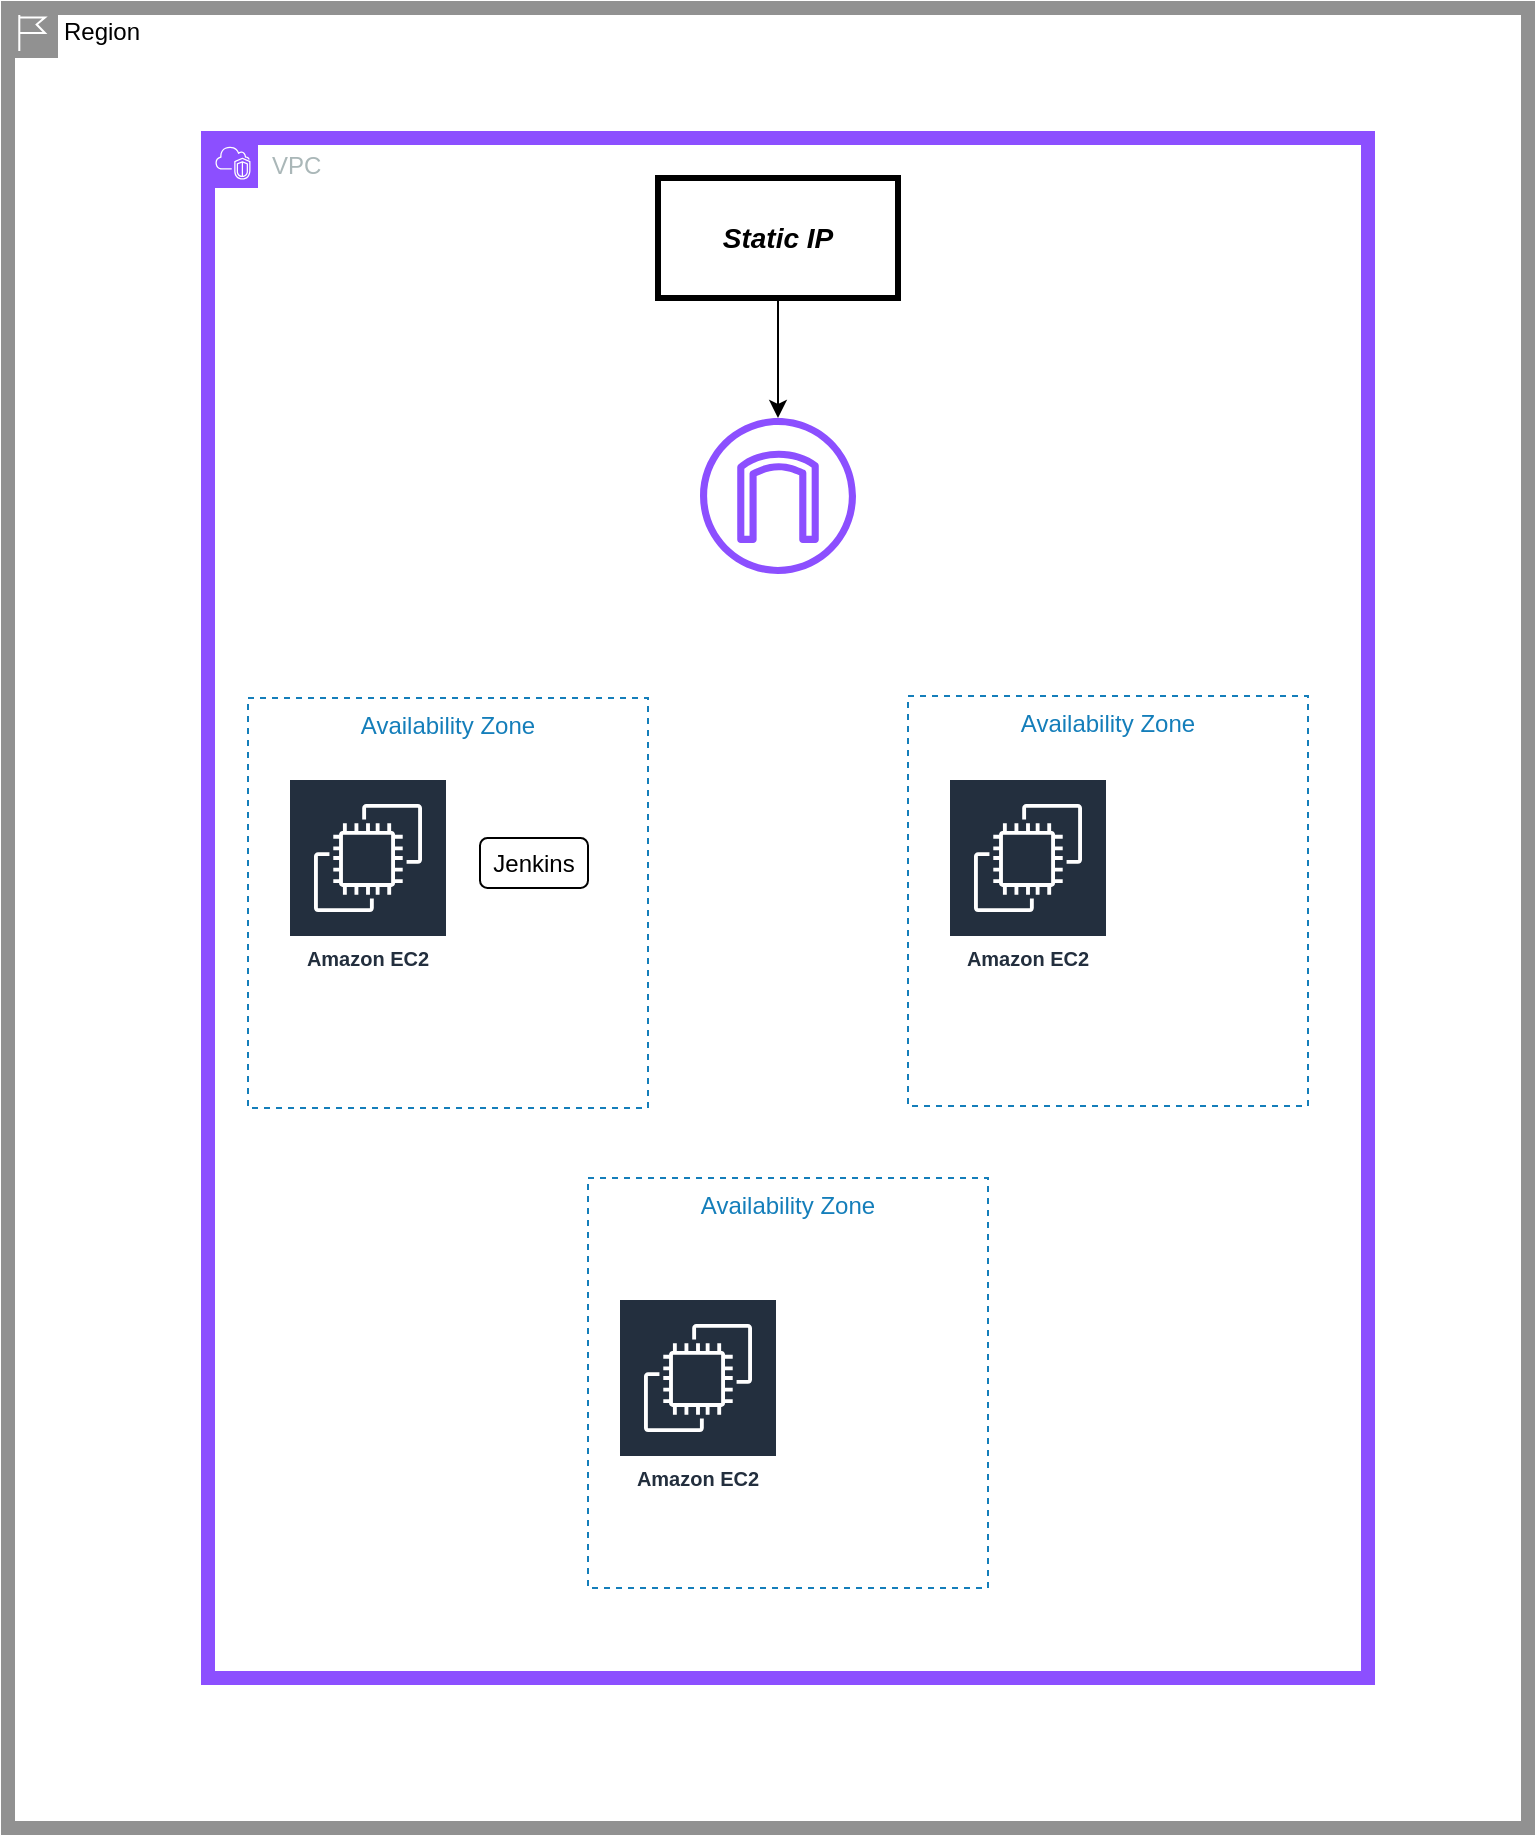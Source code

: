 <mxfile version="24.7.16">
  <diagram name="Page-1" id="GMamfHW5jXmlBtCNzQ31">
    <mxGraphModel dx="1368" dy="788" grid="1" gridSize="10" guides="1" tooltips="1" connect="1" arrows="1" fold="1" page="1" pageScale="1" pageWidth="850" pageHeight="1100" math="0" shadow="0">
      <root>
        <mxCell id="0" />
        <mxCell id="1" parent="0" />
        <mxCell id="xztRVXSVyiQzyeh7jRuF-3" value="Region" style="shape=mxgraph.ibm.box;prType=region;fontStyle=0;verticalAlign=top;align=left;spacingLeft=32;spacingTop=4;fillColor=none;rounded=0;whiteSpace=wrap;html=1;strokeColor=#919191;strokeWidth=7;dashed=0;container=1;spacing=-4;collapsible=0;expand=0;recursiveResize=0;" vertex="1" parent="1">
          <mxGeometry x="40" y="95" width="760" height="910" as="geometry" />
        </mxCell>
        <mxCell id="xztRVXSVyiQzyeh7jRuF-8" value="&lt;b&gt;&lt;font style=&quot;font-size: 14px;&quot;&gt;&lt;i&gt;Static IP&lt;/i&gt;&lt;/font&gt;&lt;/b&gt;" style="rounded=0;whiteSpace=wrap;html=1;strokeWidth=3;" vertex="1" parent="xztRVXSVyiQzyeh7jRuF-3">
          <mxGeometry x="325" y="85" width="120" height="60" as="geometry" />
        </mxCell>
        <mxCell id="xztRVXSVyiQzyeh7jRuF-9" value="" style="sketch=0;outlineConnect=0;fontColor=#232F3E;gradientColor=none;fillColor=#8C4FFF;strokeColor=none;dashed=0;verticalLabelPosition=bottom;verticalAlign=top;align=center;html=1;fontSize=12;fontStyle=0;aspect=fixed;pointerEvents=1;shape=mxgraph.aws4.internet_gateway;" vertex="1" parent="xztRVXSVyiQzyeh7jRuF-3">
          <mxGeometry x="346" y="205" width="78" height="78" as="geometry" />
        </mxCell>
        <mxCell id="xztRVXSVyiQzyeh7jRuF-12" value="" style="endArrow=classic;html=1;rounded=0;exitX=0.5;exitY=1;exitDx=0;exitDy=0;" edge="1" parent="xztRVXSVyiQzyeh7jRuF-3" source="xztRVXSVyiQzyeh7jRuF-8">
          <mxGeometry width="50" height="50" relative="1" as="geometry">
            <mxPoint x="355" y="205" as="sourcePoint" />
            <mxPoint x="385" y="205" as="targetPoint" />
          </mxGeometry>
        </mxCell>
        <mxCell id="xztRVXSVyiQzyeh7jRuF-16" value="Availability Zone&lt;div&gt;&lt;br&gt;&lt;/div&gt;&lt;div&gt;&lt;br&gt;&lt;/div&gt;&lt;div&gt;&amp;nbsp; &amp;nbsp; &amp;nbsp; &amp;nbsp;&lt;/div&gt;" style="fillColor=none;strokeColor=#147EBA;dashed=1;verticalAlign=top;fontStyle=0;fontColor=#147EBA;whiteSpace=wrap;html=1;" vertex="1" parent="xztRVXSVyiQzyeh7jRuF-3">
          <mxGeometry x="120" y="345" width="200" height="205" as="geometry" />
        </mxCell>
        <mxCell id="xztRVXSVyiQzyeh7jRuF-17" value="Availability Zone" style="fillColor=none;strokeColor=#147EBA;dashed=1;verticalAlign=top;fontStyle=0;fontColor=#147EBA;whiteSpace=wrap;html=1;" vertex="1" parent="xztRVXSVyiQzyeh7jRuF-3">
          <mxGeometry x="290" y="585" width="200" height="205" as="geometry" />
        </mxCell>
        <mxCell id="xztRVXSVyiQzyeh7jRuF-18" value="Availability Zone" style="fillColor=none;strokeColor=#147EBA;dashed=1;verticalAlign=top;fontStyle=0;fontColor=#147EBA;whiteSpace=wrap;html=1;" vertex="1" parent="xztRVXSVyiQzyeh7jRuF-3">
          <mxGeometry x="450" y="344" width="200" height="205" as="geometry" />
        </mxCell>
        <mxCell id="xztRVXSVyiQzyeh7jRuF-20" value="Amazon EC2" style="sketch=0;outlineConnect=0;fontColor=#232F3E;gradientColor=none;strokeColor=#ffffff;fillColor=#232F3E;dashed=0;verticalLabelPosition=middle;verticalAlign=bottom;align=center;html=1;whiteSpace=wrap;fontSize=10;fontStyle=1;spacing=3;shape=mxgraph.aws4.productIcon;prIcon=mxgraph.aws4.ec2;" vertex="1" parent="xztRVXSVyiQzyeh7jRuF-3">
          <mxGeometry x="140" y="385" width="80" height="100" as="geometry" />
        </mxCell>
        <mxCell id="xztRVXSVyiQzyeh7jRuF-21" value="Amazon EC2" style="sketch=0;outlineConnect=0;fontColor=#232F3E;gradientColor=none;strokeColor=#ffffff;fillColor=#232F3E;dashed=0;verticalLabelPosition=middle;verticalAlign=bottom;align=center;html=1;whiteSpace=wrap;fontSize=10;fontStyle=1;spacing=3;shape=mxgraph.aws4.productIcon;prIcon=mxgraph.aws4.ec2;" vertex="1" parent="xztRVXSVyiQzyeh7jRuF-3">
          <mxGeometry x="470" y="385" width="80" height="100" as="geometry" />
        </mxCell>
        <mxCell id="xztRVXSVyiQzyeh7jRuF-22" value="Amazon EC2" style="sketch=0;outlineConnect=0;fontColor=#232F3E;gradientColor=none;strokeColor=#ffffff;fillColor=#232F3E;dashed=0;verticalLabelPosition=middle;verticalAlign=bottom;align=center;html=1;whiteSpace=wrap;fontSize=10;fontStyle=1;spacing=3;shape=mxgraph.aws4.productIcon;prIcon=mxgraph.aws4.ec2;" vertex="1" parent="xztRVXSVyiQzyeh7jRuF-3">
          <mxGeometry x="305" y="645" width="80" height="100" as="geometry" />
        </mxCell>
        <mxCell id="xztRVXSVyiQzyeh7jRuF-23" value="Jenkins" style="rounded=1;whiteSpace=wrap;html=1;" vertex="1" parent="xztRVXSVyiQzyeh7jRuF-3">
          <mxGeometry x="236" y="415" width="54" height="25" as="geometry" />
        </mxCell>
        <mxCell id="xztRVXSVyiQzyeh7jRuF-4" value="VPC" style="points=[[0,0],[0.25,0],[0.5,0],[0.75,0],[1,0],[1,0.25],[1,0.5],[1,0.75],[1,1],[0.75,1],[0.5,1],[0.25,1],[0,1],[0,0.75],[0,0.5],[0,0.25]];outlineConnect=0;gradientColor=none;html=1;whiteSpace=wrap;fontSize=12;fontStyle=0;container=1;pointerEvents=0;collapsible=0;recursiveResize=0;shape=mxgraph.aws4.group;grIcon=mxgraph.aws4.group_vpc2;strokeColor=#8C4FFF;fillColor=none;verticalAlign=top;align=left;spacingLeft=30;fontColor=#AAB7B8;dashed=0;strokeWidth=7;" vertex="1" parent="1">
          <mxGeometry x="140" y="160" width="580" height="770" as="geometry" />
        </mxCell>
      </root>
    </mxGraphModel>
  </diagram>
</mxfile>
